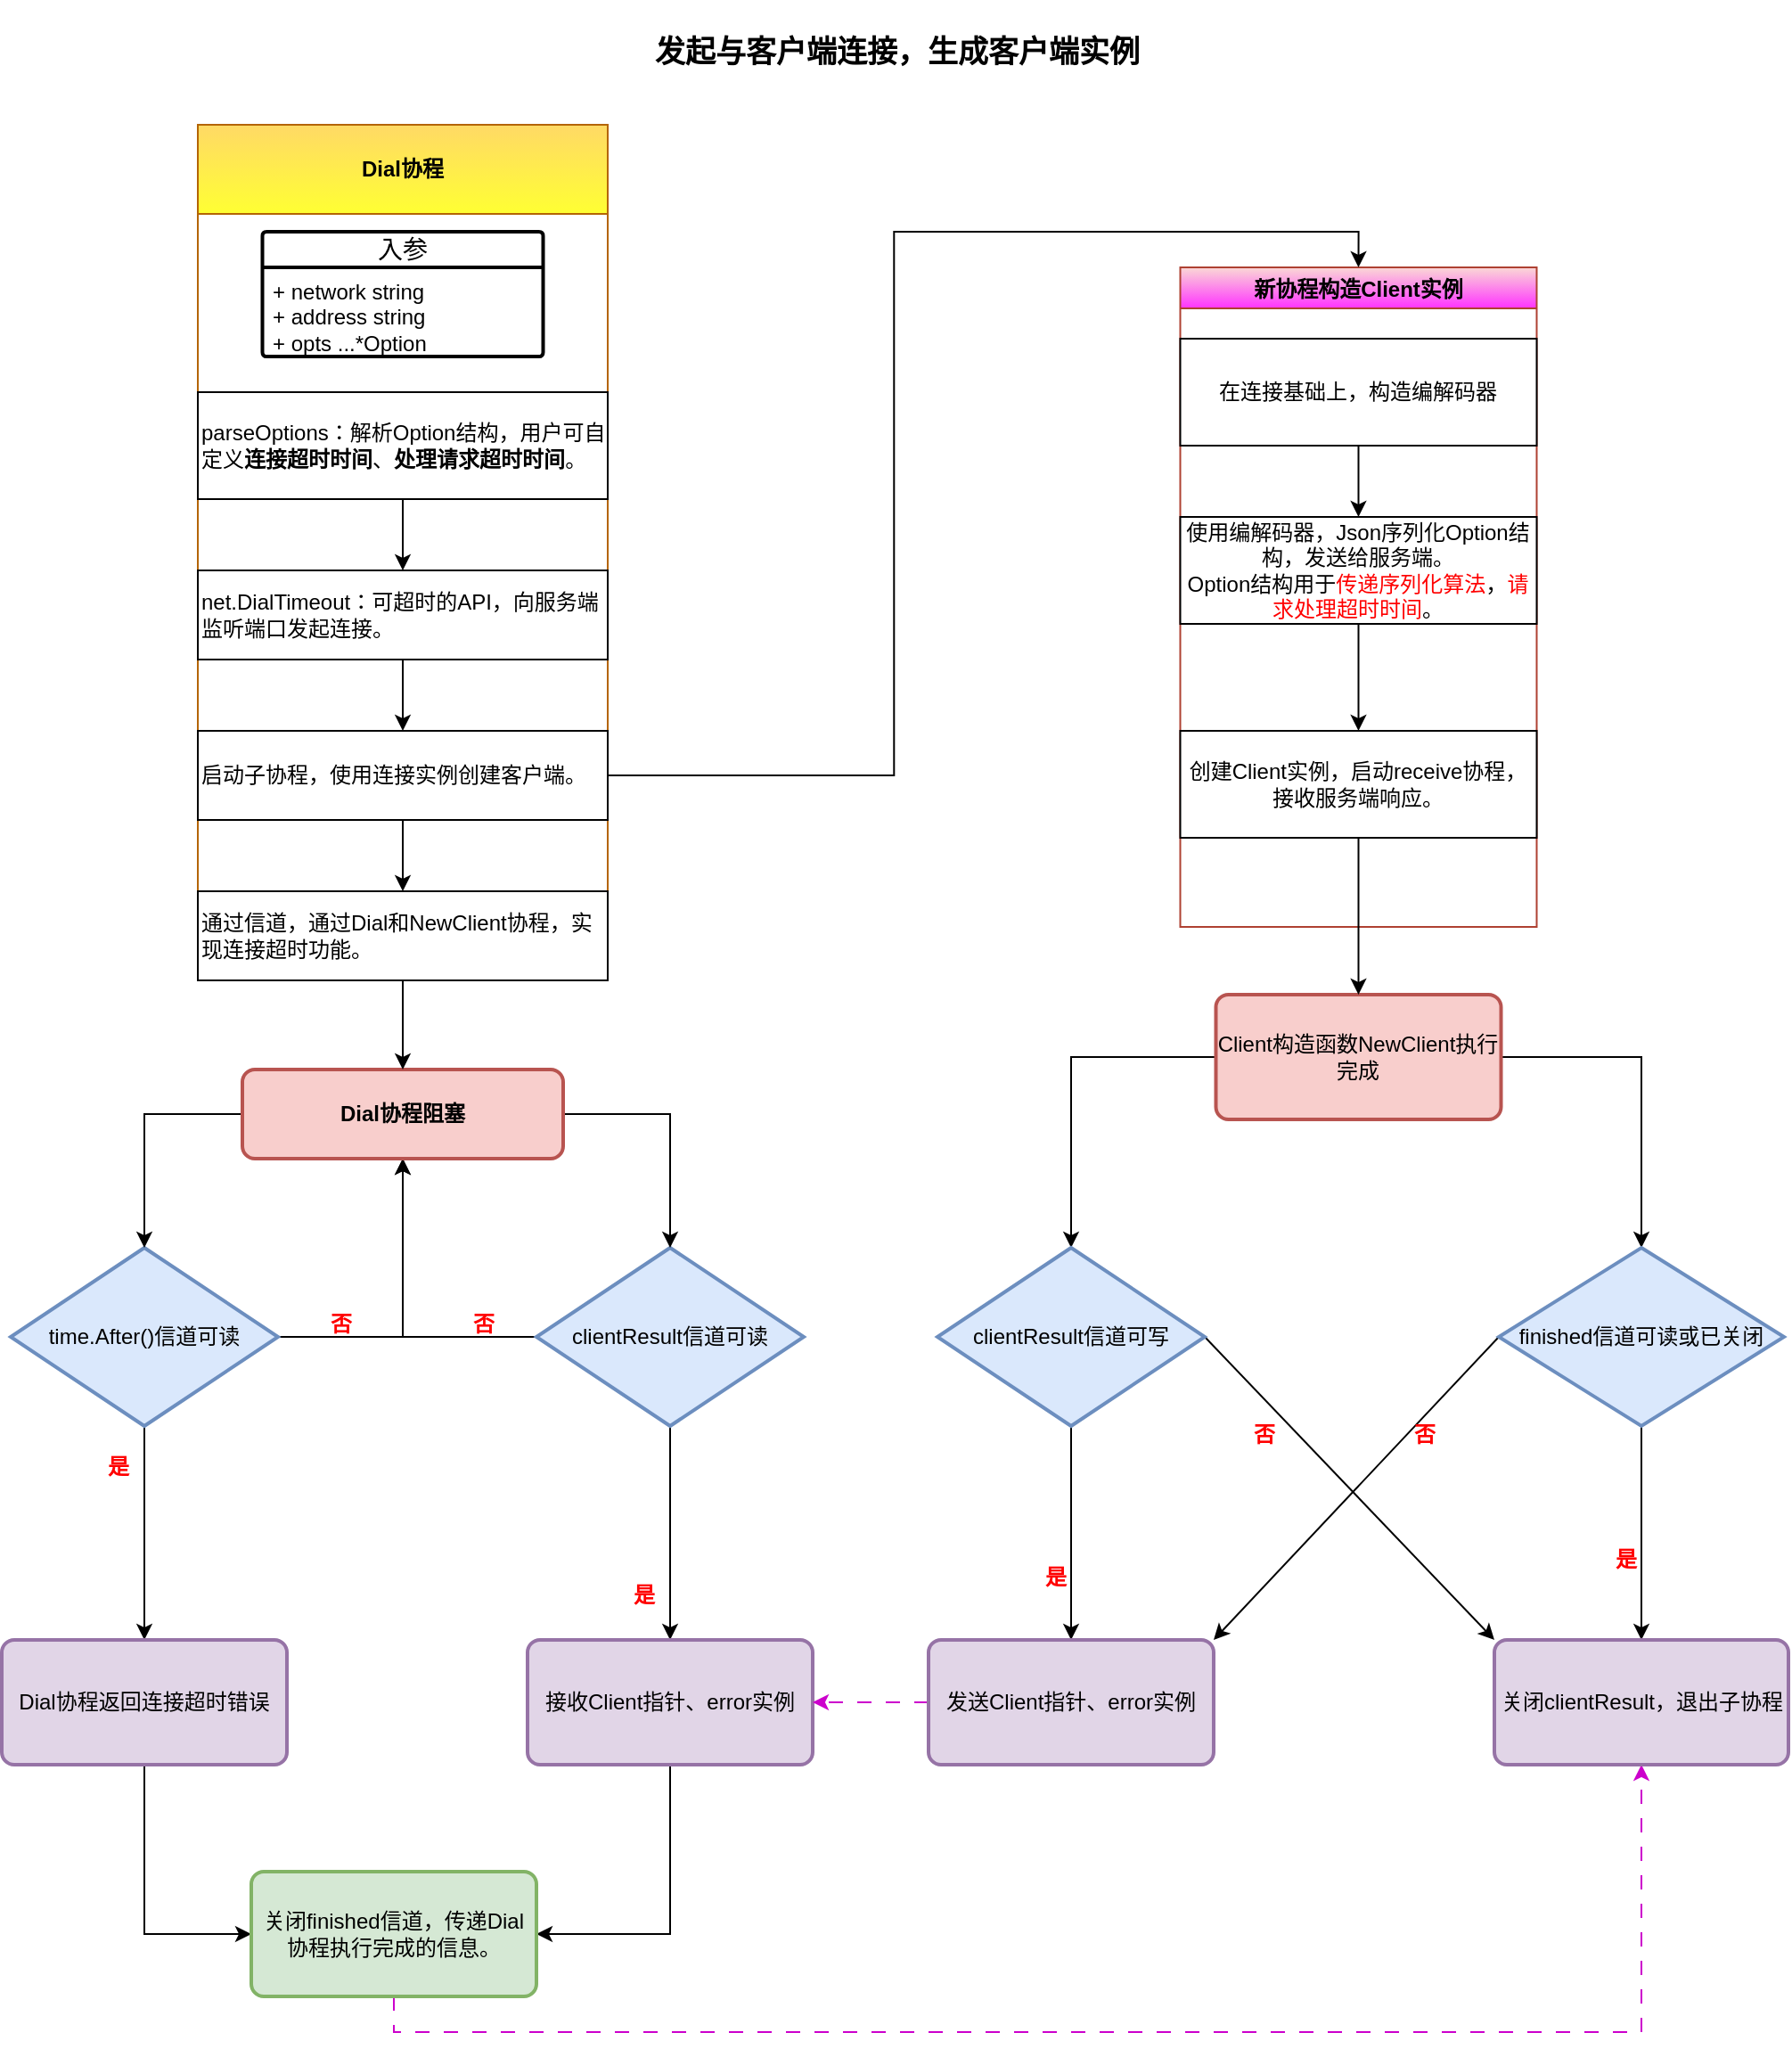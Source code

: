 <mxfile version="21.2.3" type="github">
  <diagram name="第 1 页" id="cUDW0Ltf-RdwHlrOVBqr">
    <mxGraphModel dx="2246" dy="833" grid="1" gridSize="10" guides="1" tooltips="1" connect="1" arrows="1" fold="1" page="1" pageScale="1" pageWidth="827" pageHeight="1169" math="0" shadow="0">
      <root>
        <mxCell id="0" />
        <mxCell id="1" parent="0" />
        <mxCell id="sHUXjxxMIwclQJX35AoY-7" value="Dial协程" style="swimlane;whiteSpace=wrap;html=1;startSize=50;fillColor=#FFD966;strokeColor=#b46504;gradientColor=#FFFF33;" parent="1" vertex="1">
          <mxGeometry x="40" y="230" width="230" height="480" as="geometry" />
        </mxCell>
        <mxCell id="sHUXjxxMIwclQJX35AoY-22" value="" style="edgeStyle=orthogonalEdgeStyle;rounded=0;orthogonalLoop=1;jettySize=auto;html=1;" parent="sHUXjxxMIwclQJX35AoY-7" source="sHUXjxxMIwclQJX35AoY-16" target="sHUXjxxMIwclQJX35AoY-21" edge="1">
          <mxGeometry relative="1" as="geometry" />
        </mxCell>
        <mxCell id="sHUXjxxMIwclQJX35AoY-16" value="parseOptions：解析Option结构，用户可自定义&lt;b&gt;连接超时时间&lt;/b&gt;、&lt;b&gt;处理请求超时时间&lt;/b&gt;。" style="rounded=0;whiteSpace=wrap;html=1;align=left;" parent="sHUXjxxMIwclQJX35AoY-7" vertex="1">
          <mxGeometry y="150" width="230" height="60" as="geometry" />
        </mxCell>
        <mxCell id="sHUXjxxMIwclQJX35AoY-24" value="" style="edgeStyle=orthogonalEdgeStyle;rounded=0;orthogonalLoop=1;jettySize=auto;html=1;" parent="sHUXjxxMIwclQJX35AoY-7" source="sHUXjxxMIwclQJX35AoY-21" target="sHUXjxxMIwclQJX35AoY-23" edge="1">
          <mxGeometry relative="1" as="geometry" />
        </mxCell>
        <mxCell id="sHUXjxxMIwclQJX35AoY-21" value="net.DialTimeout：可超时的API，向服务端监听端口发起连接。" style="rounded=0;whiteSpace=wrap;html=1;align=left;" parent="sHUXjxxMIwclQJX35AoY-7" vertex="1">
          <mxGeometry y="250" width="230" height="50" as="geometry" />
        </mxCell>
        <mxCell id="Hq3EQiEGV05RML6yEat1-5" value="" style="edgeStyle=orthogonalEdgeStyle;rounded=0;orthogonalLoop=1;jettySize=auto;html=1;" edge="1" parent="sHUXjxxMIwclQJX35AoY-7" source="sHUXjxxMIwclQJX35AoY-23" target="Hq3EQiEGV05RML6yEat1-4">
          <mxGeometry relative="1" as="geometry" />
        </mxCell>
        <mxCell id="sHUXjxxMIwclQJX35AoY-23" value="启动子协程，使用连接实例创建客户端。" style="rounded=0;whiteSpace=wrap;html=1;align=left;" parent="sHUXjxxMIwclQJX35AoY-7" vertex="1">
          <mxGeometry y="340" width="230" height="50" as="geometry" />
        </mxCell>
        <mxCell id="sHUXjxxMIwclQJX35AoY-13" value="入参" style="swimlane;childLayout=stackLayout;horizontal=1;startSize=20;horizontalStack=0;rounded=1;fontSize=14;fontStyle=0;strokeWidth=2;resizeParent=0;resizeLast=1;shadow=0;dashed=0;align=center;arcSize=4;whiteSpace=wrap;html=1;" parent="sHUXjxxMIwclQJX35AoY-7" vertex="1">
          <mxGeometry x="36.25" y="60" width="157.5" height="70" as="geometry" />
        </mxCell>
        <mxCell id="sHUXjxxMIwclQJX35AoY-14" value="+ network string&lt;br&gt;+ address string&lt;br&gt;+ opts ...*Option" style="align=left;strokeColor=none;fillColor=none;spacingLeft=4;fontSize=12;verticalAlign=top;resizable=0;rotatable=0;part=1;html=1;" parent="sHUXjxxMIwclQJX35AoY-13" vertex="1">
          <mxGeometry y="20" width="157.5" height="50" as="geometry" />
        </mxCell>
        <mxCell id="Hq3EQiEGV05RML6yEat1-4" value="通过信道，通过Dial和NewClient协程，实现连接超时功能。" style="rounded=0;whiteSpace=wrap;html=1;align=left;" vertex="1" parent="sHUXjxxMIwclQJX35AoY-7">
          <mxGeometry y="430" width="230" height="50" as="geometry" />
        </mxCell>
        <mxCell id="sHUXjxxMIwclQJX35AoY-8" value="发起与客户端连接，生成客户端实例" style="text;html=1;strokeColor=none;fillColor=none;align=center;verticalAlign=middle;whiteSpace=wrap;rounded=0;fontStyle=1;fontSize=17;" parent="1" vertex="1">
          <mxGeometry x="290" y="160" width="285" height="60" as="geometry" />
        </mxCell>
        <mxCell id="sHUXjxxMIwclQJX35AoY-27" value="新协程构造Client实例" style="swimlane;fillColor=#fad9d5;strokeColor=#ae4132;gradientColor=#FF33FF;" parent="1" vertex="1">
          <mxGeometry x="591.25" y="310" width="200" height="370" as="geometry" />
        </mxCell>
        <mxCell id="sHUXjxxMIwclQJX35AoY-32" value="" style="edgeStyle=orthogonalEdgeStyle;rounded=0;orthogonalLoop=1;jettySize=auto;html=1;" parent="sHUXjxxMIwclQJX35AoY-27" source="sHUXjxxMIwclQJX35AoY-30" target="sHUXjxxMIwclQJX35AoY-31" edge="1">
          <mxGeometry relative="1" as="geometry" />
        </mxCell>
        <mxCell id="sHUXjxxMIwclQJX35AoY-30" value="在连接基础上，构造编解码器" style="rounded=0;whiteSpace=wrap;html=1;" parent="sHUXjxxMIwclQJX35AoY-27" vertex="1">
          <mxGeometry y="40" width="200" height="60" as="geometry" />
        </mxCell>
        <mxCell id="Hq3EQiEGV05RML6yEat1-2" style="edgeStyle=orthogonalEdgeStyle;rounded=0;orthogonalLoop=1;jettySize=auto;html=1;exitX=0.5;exitY=1;exitDx=0;exitDy=0;" edge="1" parent="sHUXjxxMIwclQJX35AoY-27" source="sHUXjxxMIwclQJX35AoY-31" target="Hq3EQiEGV05RML6yEat1-1">
          <mxGeometry relative="1" as="geometry" />
        </mxCell>
        <mxCell id="sHUXjxxMIwclQJX35AoY-31" value="使用编解码器，Json序列化Option结构，发送给服务端。&lt;br&gt;Option结构用于&lt;font color=&quot;#ff0000&quot;&gt;传递序列化算法&lt;/font&gt;，&lt;font color=&quot;#ff0000&quot;&gt;请求处理超时时间&lt;/font&gt;。" style="rounded=0;whiteSpace=wrap;html=1;" parent="sHUXjxxMIwclQJX35AoY-27" vertex="1">
          <mxGeometry y="140" width="200" height="60" as="geometry" />
        </mxCell>
        <mxCell id="Hq3EQiEGV05RML6yEat1-1" value="创建Client实例，启动receive协程，接收服务端响应。" style="rounded=0;whiteSpace=wrap;html=1;" vertex="1" parent="sHUXjxxMIwclQJX35AoY-27">
          <mxGeometry y="260" width="200" height="60" as="geometry" />
        </mxCell>
        <mxCell id="Hq3EQiEGV05RML6yEat1-38" style="edgeStyle=orthogonalEdgeStyle;rounded=0;orthogonalLoop=1;jettySize=auto;html=1;exitX=0;exitY=0.5;exitDx=0;exitDy=0;exitPerimeter=0;entryX=0.5;entryY=1;entryDx=0;entryDy=0;" edge="1" parent="1" source="Hq3EQiEGV05RML6yEat1-9" target="Hq3EQiEGV05RML6yEat1-31">
          <mxGeometry relative="1" as="geometry" />
        </mxCell>
        <mxCell id="Hq3EQiEGV05RML6yEat1-70" style="edgeStyle=orthogonalEdgeStyle;rounded=0;orthogonalLoop=1;jettySize=auto;html=1;exitX=0.5;exitY=1;exitDx=0;exitDy=0;exitPerimeter=0;" edge="1" parent="1" source="Hq3EQiEGV05RML6yEat1-9" target="Hq3EQiEGV05RML6yEat1-68">
          <mxGeometry relative="1" as="geometry" />
        </mxCell>
        <mxCell id="Hq3EQiEGV05RML6yEat1-9" value="clientResult信道可读" style="strokeWidth=2;html=1;shape=mxgraph.flowchart.decision;whiteSpace=wrap;fillColor=#dae8fc;strokeColor=#6c8ebf;" vertex="1" parent="1">
          <mxGeometry x="230" y="860" width="150" height="100" as="geometry" />
        </mxCell>
        <mxCell id="Hq3EQiEGV05RML6yEat1-13" style="edgeStyle=orthogonalEdgeStyle;rounded=0;orthogonalLoop=1;jettySize=auto;html=1;exitX=0.5;exitY=1;exitDx=0;exitDy=0;exitPerimeter=0;" edge="1" parent="1" source="Hq3EQiEGV05RML6yEat1-10" target="Hq3EQiEGV05RML6yEat1-12">
          <mxGeometry relative="1" as="geometry" />
        </mxCell>
        <mxCell id="Hq3EQiEGV05RML6yEat1-39" style="edgeStyle=orthogonalEdgeStyle;rounded=0;orthogonalLoop=1;jettySize=auto;html=1;exitX=1;exitY=0.5;exitDx=0;exitDy=0;exitPerimeter=0;entryX=0.5;entryY=1;entryDx=0;entryDy=0;" edge="1" parent="1" source="Hq3EQiEGV05RML6yEat1-10" target="Hq3EQiEGV05RML6yEat1-31">
          <mxGeometry relative="1" as="geometry" />
        </mxCell>
        <mxCell id="Hq3EQiEGV05RML6yEat1-10" value="time.After()信道可读" style="strokeWidth=2;html=1;shape=mxgraph.flowchart.decision;whiteSpace=wrap;fillColor=#dae8fc;strokeColor=#6c8ebf;" vertex="1" parent="1">
          <mxGeometry x="-65" y="860" width="150" height="100" as="geometry" />
        </mxCell>
        <mxCell id="Hq3EQiEGV05RML6yEat1-87" style="edgeStyle=orthogonalEdgeStyle;rounded=0;orthogonalLoop=1;jettySize=auto;html=1;exitX=0.5;exitY=1;exitDx=0;exitDy=0;entryX=0;entryY=0.5;entryDx=0;entryDy=0;" edge="1" parent="1" source="Hq3EQiEGV05RML6yEat1-12" target="Hq3EQiEGV05RML6yEat1-72">
          <mxGeometry relative="1" as="geometry" />
        </mxCell>
        <mxCell id="Hq3EQiEGV05RML6yEat1-12" value="Dial协程返回连接超时错误" style="rounded=1;whiteSpace=wrap;html=1;absoluteArcSize=1;arcSize=14;strokeWidth=2;fillColor=#e1d5e7;strokeColor=#9673a6;" vertex="1" parent="1">
          <mxGeometry x="-70" y="1080" width="160" height="70" as="geometry" />
        </mxCell>
        <mxCell id="Hq3EQiEGV05RML6yEat1-42" style="edgeStyle=orthogonalEdgeStyle;rounded=0;orthogonalLoop=1;jettySize=auto;html=1;exitX=0;exitY=0.5;exitDx=0;exitDy=0;entryX=0.5;entryY=0;entryDx=0;entryDy=0;entryPerimeter=0;" edge="1" parent="1" source="Hq3EQiEGV05RML6yEat1-31" target="Hq3EQiEGV05RML6yEat1-10">
          <mxGeometry relative="1" as="geometry" />
        </mxCell>
        <mxCell id="Hq3EQiEGV05RML6yEat1-43" style="edgeStyle=orthogonalEdgeStyle;rounded=0;orthogonalLoop=1;jettySize=auto;html=1;exitX=1;exitY=0.5;exitDx=0;exitDy=0;entryX=0.5;entryY=0;entryDx=0;entryDy=0;entryPerimeter=0;" edge="1" parent="1" source="Hq3EQiEGV05RML6yEat1-31" target="Hq3EQiEGV05RML6yEat1-9">
          <mxGeometry relative="1" as="geometry" />
        </mxCell>
        <mxCell id="Hq3EQiEGV05RML6yEat1-31" value="Dial协程阻塞" style="rounded=1;whiteSpace=wrap;html=1;absoluteArcSize=1;arcSize=14;strokeWidth=2;fontStyle=1;fillColor=#f8cecc;strokeColor=#b85450;" vertex="1" parent="1">
          <mxGeometry x="65" y="760" width="180" height="50" as="geometry" />
        </mxCell>
        <mxCell id="Hq3EQiEGV05RML6yEat1-34" style="edgeStyle=orthogonalEdgeStyle;rounded=0;orthogonalLoop=1;jettySize=auto;html=1;exitX=0.5;exitY=1;exitDx=0;exitDy=0;" edge="1" parent="1" source="Hq3EQiEGV05RML6yEat1-4" target="Hq3EQiEGV05RML6yEat1-31">
          <mxGeometry relative="1" as="geometry" />
        </mxCell>
        <mxCell id="Hq3EQiEGV05RML6yEat1-37" value="是" style="text;html=1;align=center;verticalAlign=middle;resizable=0;points=[];autosize=1;strokeColor=none;fillColor=none;fontStyle=1;fontColor=#FF0000;" vertex="1" parent="1">
          <mxGeometry x="-25" y="968" width="40" height="30" as="geometry" />
        </mxCell>
        <mxCell id="Hq3EQiEGV05RML6yEat1-40" value="否" style="text;html=1;align=center;verticalAlign=middle;resizable=0;points=[];autosize=1;strokeColor=none;fillColor=none;fontStyle=1;fontColor=#FF0000;" vertex="1" parent="1">
          <mxGeometry x="100" y="888" width="40" height="30" as="geometry" />
        </mxCell>
        <mxCell id="Hq3EQiEGV05RML6yEat1-41" value="否" style="text;html=1;align=center;verticalAlign=middle;resizable=0;points=[];autosize=1;strokeColor=none;fillColor=none;fontStyle=1;fontColor=#FF0000;" vertex="1" parent="1">
          <mxGeometry x="180" y="888" width="40" height="30" as="geometry" />
        </mxCell>
        <mxCell id="Hq3EQiEGV05RML6yEat1-51" style="edgeStyle=orthogonalEdgeStyle;rounded=0;orthogonalLoop=1;jettySize=auto;html=1;exitX=0;exitY=0.5;exitDx=0;exitDy=0;entryX=0.5;entryY=0;entryDx=0;entryDy=0;entryPerimeter=0;" edge="1" parent="1" source="Hq3EQiEGV05RML6yEat1-48" target="Hq3EQiEGV05RML6yEat1-50">
          <mxGeometry relative="1" as="geometry" />
        </mxCell>
        <mxCell id="Hq3EQiEGV05RML6yEat1-53" style="edgeStyle=orthogonalEdgeStyle;rounded=0;orthogonalLoop=1;jettySize=auto;html=1;exitX=1;exitY=0.5;exitDx=0;exitDy=0;entryX=0.5;entryY=0;entryDx=0;entryDy=0;entryPerimeter=0;" edge="1" parent="1" source="Hq3EQiEGV05RML6yEat1-48" target="Hq3EQiEGV05RML6yEat1-52">
          <mxGeometry relative="1" as="geometry" />
        </mxCell>
        <mxCell id="Hq3EQiEGV05RML6yEat1-48" value="Client构造函数NewClient执行完成" style="rounded=1;whiteSpace=wrap;html=1;absoluteArcSize=1;arcSize=14;strokeWidth=2;fillColor=#f8cecc;strokeColor=#b85450;" vertex="1" parent="1">
          <mxGeometry x="611.25" y="718" width="160" height="70" as="geometry" />
        </mxCell>
        <mxCell id="Hq3EQiEGV05RML6yEat1-76" style="edgeStyle=orthogonalEdgeStyle;rounded=0;orthogonalLoop=1;jettySize=auto;html=1;exitX=0.5;exitY=1;exitDx=0;exitDy=0;exitPerimeter=0;" edge="1" parent="1" source="Hq3EQiEGV05RML6yEat1-50" target="Hq3EQiEGV05RML6yEat1-75">
          <mxGeometry relative="1" as="geometry" />
        </mxCell>
        <mxCell id="Hq3EQiEGV05RML6yEat1-83" style="rounded=0;orthogonalLoop=1;jettySize=auto;html=1;exitX=1;exitY=0.5;exitDx=0;exitDy=0;exitPerimeter=0;entryX=0;entryY=0;entryDx=0;entryDy=0;" edge="1" parent="1" source="Hq3EQiEGV05RML6yEat1-50" target="Hq3EQiEGV05RML6yEat1-79">
          <mxGeometry relative="1" as="geometry" />
        </mxCell>
        <mxCell id="Hq3EQiEGV05RML6yEat1-50" value="clientResult信道可写" style="strokeWidth=2;html=1;shape=mxgraph.flowchart.decision;whiteSpace=wrap;fillColor=#dae8fc;strokeColor=#6c8ebf;" vertex="1" parent="1">
          <mxGeometry x="455" y="860" width="150" height="100" as="geometry" />
        </mxCell>
        <mxCell id="Hq3EQiEGV05RML6yEat1-80" style="edgeStyle=orthogonalEdgeStyle;rounded=0;orthogonalLoop=1;jettySize=auto;html=1;exitX=0.5;exitY=1;exitDx=0;exitDy=0;exitPerimeter=0;entryX=0.5;entryY=0;entryDx=0;entryDy=0;" edge="1" parent="1" source="Hq3EQiEGV05RML6yEat1-52" target="Hq3EQiEGV05RML6yEat1-79">
          <mxGeometry relative="1" as="geometry" />
        </mxCell>
        <mxCell id="Hq3EQiEGV05RML6yEat1-81" style="rounded=0;orthogonalLoop=1;jettySize=auto;html=1;exitX=0;exitY=0.5;exitDx=0;exitDy=0;exitPerimeter=0;entryX=1;entryY=0;entryDx=0;entryDy=0;" edge="1" parent="1" source="Hq3EQiEGV05RML6yEat1-52" target="Hq3EQiEGV05RML6yEat1-75">
          <mxGeometry relative="1" as="geometry" />
        </mxCell>
        <mxCell id="Hq3EQiEGV05RML6yEat1-52" value="finished信道可读或已关闭" style="strokeWidth=2;html=1;shape=mxgraph.flowchart.decision;whiteSpace=wrap;fillColor=#dae8fc;strokeColor=#6c8ebf;" vertex="1" parent="1">
          <mxGeometry x="770" y="860" width="160" height="100" as="geometry" />
        </mxCell>
        <mxCell id="Hq3EQiEGV05RML6yEat1-61" value="是" style="text;html=1;align=center;verticalAlign=middle;resizable=0;points=[];autosize=1;strokeColor=none;fillColor=none;fontStyle=1;fontColor=#FF0000;" vertex="1" parent="1">
          <mxGeometry x="270" y="1040" width="40" height="30" as="geometry" />
        </mxCell>
        <mxCell id="Hq3EQiEGV05RML6yEat1-73" style="edgeStyle=orthogonalEdgeStyle;rounded=0;orthogonalLoop=1;jettySize=auto;html=1;exitX=0.5;exitY=1;exitDx=0;exitDy=0;entryX=1;entryY=0.5;entryDx=0;entryDy=0;" edge="1" parent="1" source="Hq3EQiEGV05RML6yEat1-68" target="Hq3EQiEGV05RML6yEat1-72">
          <mxGeometry relative="1" as="geometry" />
        </mxCell>
        <mxCell id="Hq3EQiEGV05RML6yEat1-68" value="接收Client指针、error实例" style="rounded=1;whiteSpace=wrap;html=1;absoluteArcSize=1;arcSize=14;strokeWidth=2;fillColor=#e1d5e7;strokeColor=#9673a6;" vertex="1" parent="1">
          <mxGeometry x="225" y="1080" width="160" height="70" as="geometry" />
        </mxCell>
        <mxCell id="Hq3EQiEGV05RML6yEat1-86" style="edgeStyle=orthogonalEdgeStyle;rounded=0;orthogonalLoop=1;jettySize=auto;html=1;exitX=0.5;exitY=1;exitDx=0;exitDy=0;entryX=0.5;entryY=1;entryDx=0;entryDy=0;dashed=1;dashPattern=8 8;strokeColor=#CC00CC;" edge="1" parent="1" source="Hq3EQiEGV05RML6yEat1-72" target="Hq3EQiEGV05RML6yEat1-79">
          <mxGeometry relative="1" as="geometry" />
        </mxCell>
        <mxCell id="Hq3EQiEGV05RML6yEat1-72" value="关闭finished信道，传递Dial协程执行完成的信息。" style="rounded=1;whiteSpace=wrap;html=1;absoluteArcSize=1;arcSize=14;strokeWidth=2;fillColor=#d5e8d4;strokeColor=#82b366;" vertex="1" parent="1">
          <mxGeometry x="70" y="1210" width="160" height="70" as="geometry" />
        </mxCell>
        <mxCell id="Hq3EQiEGV05RML6yEat1-78" style="edgeStyle=orthogonalEdgeStyle;rounded=0;orthogonalLoop=1;jettySize=auto;html=1;exitX=0;exitY=0.5;exitDx=0;exitDy=0;dashed=1;dashPattern=8 8;strokeColor=#CC00CC;" edge="1" parent="1" source="Hq3EQiEGV05RML6yEat1-75" target="Hq3EQiEGV05RML6yEat1-68">
          <mxGeometry relative="1" as="geometry" />
        </mxCell>
        <mxCell id="Hq3EQiEGV05RML6yEat1-75" value="发送Client指针、error实例" style="rounded=1;whiteSpace=wrap;html=1;absoluteArcSize=1;arcSize=14;strokeWidth=2;fillColor=#e1d5e7;strokeColor=#9673a6;" vertex="1" parent="1">
          <mxGeometry x="450" y="1080" width="160" height="70" as="geometry" />
        </mxCell>
        <mxCell id="Hq3EQiEGV05RML6yEat1-77" value="是" style="text;html=1;align=center;verticalAlign=middle;resizable=0;points=[];autosize=1;strokeColor=none;fillColor=none;fontStyle=1;fontColor=#FF0000;" vertex="1" parent="1">
          <mxGeometry x="501.25" y="1030" width="40" height="30" as="geometry" />
        </mxCell>
        <mxCell id="Hq3EQiEGV05RML6yEat1-79" value="关闭clientResult，退出子协程" style="rounded=1;whiteSpace=wrap;html=1;absoluteArcSize=1;arcSize=14;strokeWidth=2;fillColor=#e1d5e7;strokeColor=#9673a6;" vertex="1" parent="1">
          <mxGeometry x="767.5" y="1080" width="165" height="70" as="geometry" />
        </mxCell>
        <mxCell id="Hq3EQiEGV05RML6yEat1-82" value="否" style="text;html=1;align=center;verticalAlign=middle;resizable=0;points=[];autosize=1;strokeColor=none;fillColor=none;fontStyle=1;fontColor=#FF0000;" vertex="1" parent="1">
          <mxGeometry x="707.5" y="950" width="40" height="30" as="geometry" />
        </mxCell>
        <mxCell id="Hq3EQiEGV05RML6yEat1-84" value="否" style="text;html=1;align=center;verticalAlign=middle;resizable=0;points=[];autosize=1;strokeColor=none;fillColor=none;fontStyle=1;fontColor=#FF0000;" vertex="1" parent="1">
          <mxGeometry x="617.5" y="950" width="40" height="30" as="geometry" />
        </mxCell>
        <mxCell id="Hq3EQiEGV05RML6yEat1-85" value="是" style="text;html=1;align=center;verticalAlign=middle;resizable=0;points=[];autosize=1;strokeColor=none;fillColor=none;fontStyle=1;fontColor=#FF0000;" vertex="1" parent="1">
          <mxGeometry x="821.25" y="1020" width="40" height="30" as="geometry" />
        </mxCell>
        <mxCell id="Hq3EQiEGV05RML6yEat1-90" style="edgeStyle=orthogonalEdgeStyle;rounded=0;orthogonalLoop=1;jettySize=auto;html=1;exitX=0.5;exitY=1;exitDx=0;exitDy=0;" edge="1" parent="1" source="Hq3EQiEGV05RML6yEat1-1" target="Hq3EQiEGV05RML6yEat1-48">
          <mxGeometry relative="1" as="geometry" />
        </mxCell>
        <mxCell id="Hq3EQiEGV05RML6yEat1-91" style="edgeStyle=orthogonalEdgeStyle;rounded=0;orthogonalLoop=1;jettySize=auto;html=1;exitX=1;exitY=0.5;exitDx=0;exitDy=0;entryX=0.5;entryY=0;entryDx=0;entryDy=0;" edge="1" parent="1" source="sHUXjxxMIwclQJX35AoY-23" target="sHUXjxxMIwclQJX35AoY-27">
          <mxGeometry relative="1" as="geometry" />
        </mxCell>
      </root>
    </mxGraphModel>
  </diagram>
</mxfile>
